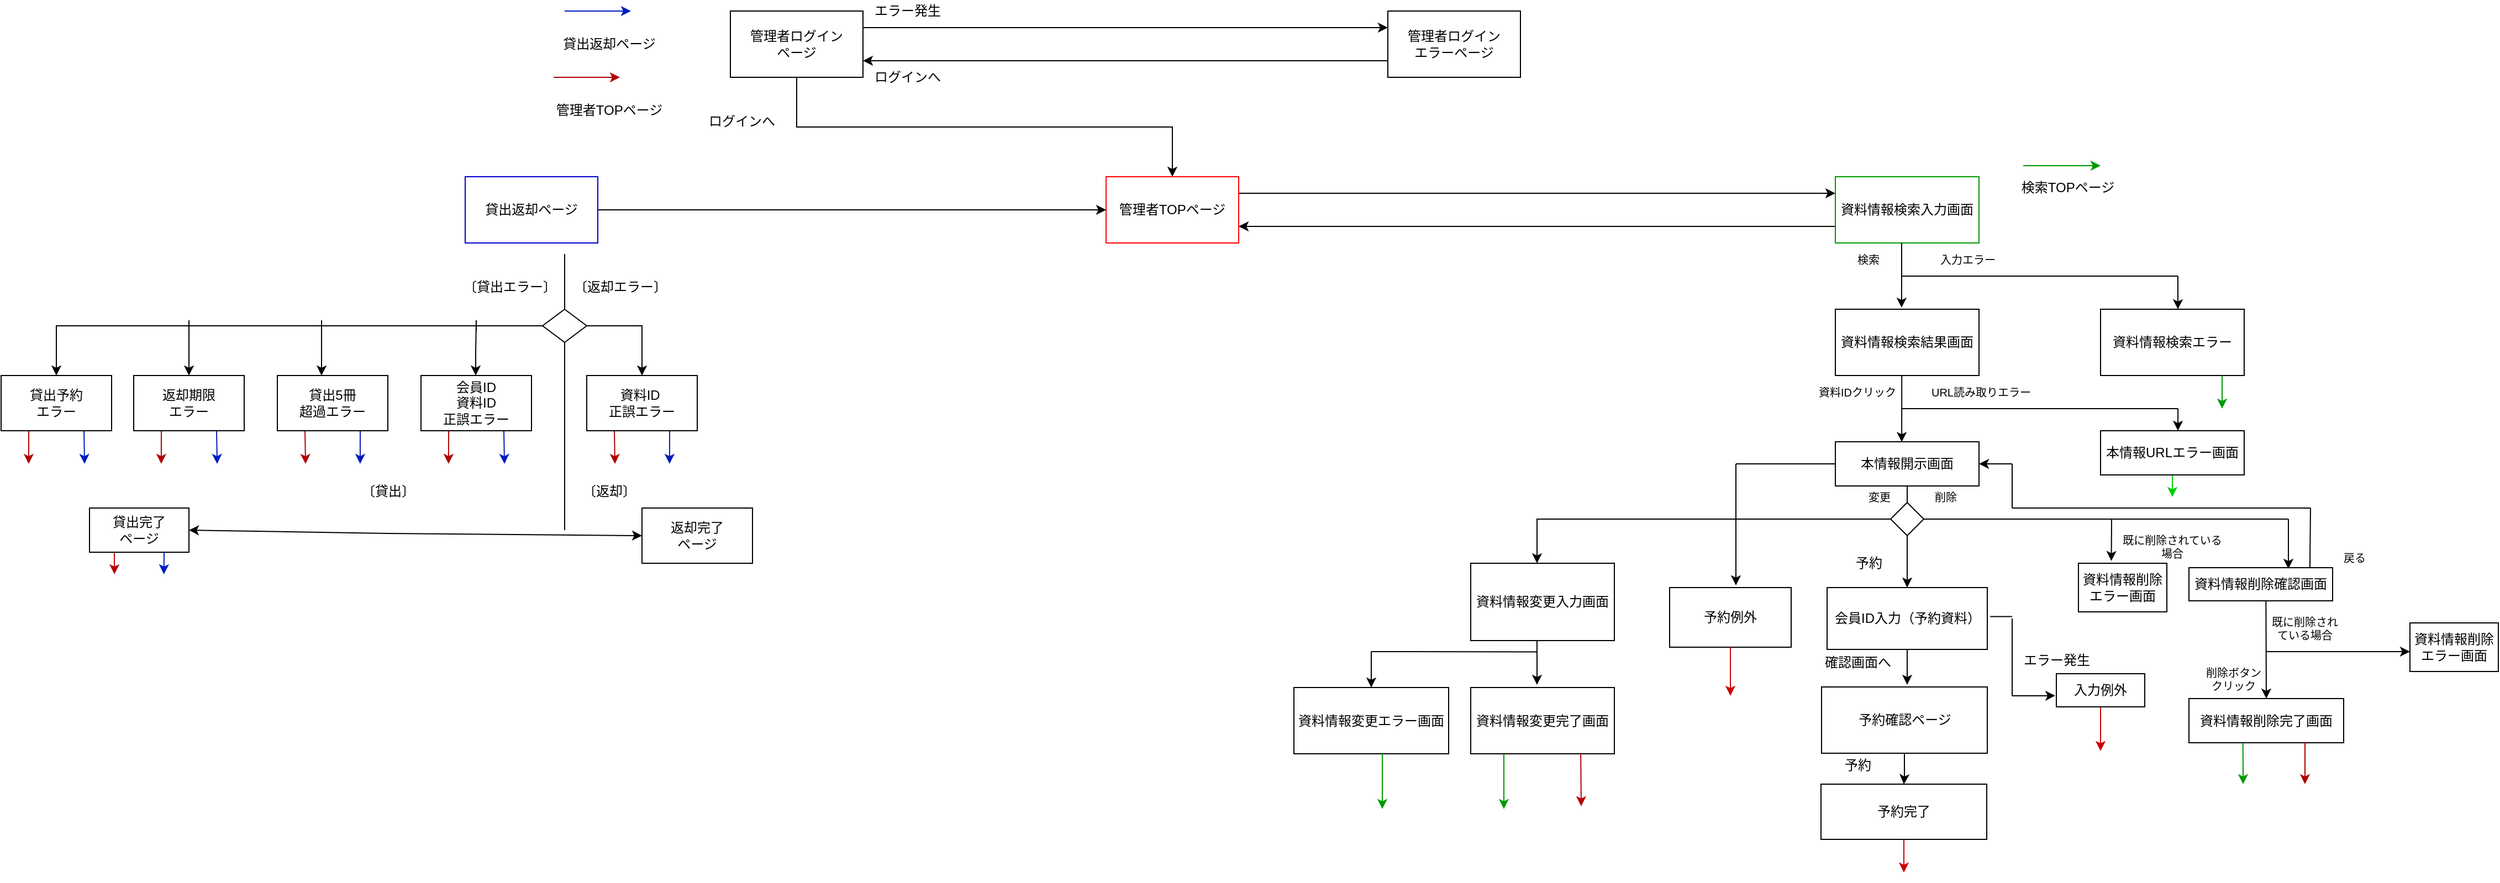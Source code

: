 <mxfile version="18.0.6" type="device"><diagram id="6FcVo-TM-QC0AuzcIWHM" name="ページ1"><mxGraphModel dx="1124" dy="316" grid="1" gridSize="10" guides="1" tooltips="1" connect="1" arrows="1" fold="1" page="1" pageScale="1" pageWidth="827" pageHeight="1169" math="0" shadow="0"><root><mxCell id="0"/><mxCell id="1" parent="0"/><mxCell id="ctRbe4L6kzhdpwR4-gwk-4" value="" style="edgeStyle=orthogonalEdgeStyle;rounded=0;orthogonalLoop=1;jettySize=auto;html=1;exitX=0.5;exitY=1;exitDx=0;exitDy=0;entryX=0.5;entryY=0;entryDx=0;entryDy=0;" parent="1" source="ctRbe4L6kzhdpwR4-gwk-2" edge="1" target="ly0_Ww-2mhY9J66CGnox-67"><mxGeometry relative="1" as="geometry"><mxPoint x="-100" y="80" as="sourcePoint"/><mxPoint x="-20" y="170" as="targetPoint"/></mxGeometry></mxCell><mxCell id="ctRbe4L6kzhdpwR4-gwk-10" style="edgeStyle=orthogonalEdgeStyle;rounded=0;orthogonalLoop=1;jettySize=auto;html=1;exitX=1;exitY=0.25;exitDx=0;exitDy=0;entryX=0;entryY=0.25;entryDx=0;entryDy=0;" parent="1" source="ctRbe4L6kzhdpwR4-gwk-2" target="ctRbe4L6kzhdpwR4-gwk-7" edge="1"><mxGeometry relative="1" as="geometry"/></mxCell><mxCell id="ctRbe4L6kzhdpwR4-gwk-2" value="管理者ログイン&lt;br&gt;ページ" style="rounded=0;whiteSpace=wrap;html=1;" parent="1" vertex="1"><mxGeometry x="-160" y="20" width="120" height="60" as="geometry"/></mxCell><mxCell id="ctRbe4L6kzhdpwR4-gwk-12" style="edgeStyle=orthogonalEdgeStyle;rounded=0;orthogonalLoop=1;jettySize=auto;html=1;exitX=0;exitY=0.75;exitDx=0;exitDy=0;entryX=1;entryY=0.75;entryDx=0;entryDy=0;" parent="1" source="ctRbe4L6kzhdpwR4-gwk-7" target="ctRbe4L6kzhdpwR4-gwk-2" edge="1"><mxGeometry relative="1" as="geometry"/></mxCell><mxCell id="ctRbe4L6kzhdpwR4-gwk-7" value="管理者ログイン&lt;br&gt;エラーページ" style="rounded=0;whiteSpace=wrap;html=1;" parent="1" vertex="1"><mxGeometry x="435" y="20" width="120" height="60" as="geometry"/></mxCell><mxCell id="ctRbe4L6kzhdpwR4-gwk-13" value="ログインへ" style="text;html=1;align=center;verticalAlign=middle;resizable=0;points=[];autosize=1;strokeColor=none;fillColor=none;" parent="1" vertex="1"><mxGeometry x="-40" y="70" width="80" height="20" as="geometry"/></mxCell><mxCell id="ctRbe4L6kzhdpwR4-gwk-14" value="エラー発生" style="text;html=1;align=center;verticalAlign=middle;resizable=0;points=[];autosize=1;strokeColor=none;fillColor=none;" parent="1" vertex="1"><mxGeometry x="-40" y="10" width="80" height="20" as="geometry"/></mxCell><mxCell id="ctRbe4L6kzhdpwR4-gwk-15" value="ログインへ" style="text;html=1;align=center;verticalAlign=middle;resizable=0;points=[];autosize=1;strokeColor=none;fillColor=none;" parent="1" vertex="1"><mxGeometry x="-190" y="110" width="80" height="20" as="geometry"/></mxCell><mxCell id="ctRbe4L6kzhdpwR4-gwk-330" style="edgeStyle=orthogonalEdgeStyle;rounded=0;orthogonalLoop=1;jettySize=auto;html=1;exitX=0;exitY=0.5;exitDx=0;exitDy=0;entryX=0.5;entryY=0;entryDx=0;entryDy=0;" parent="1" source="ctRbe4L6kzhdpwR4-gwk-340" target="ctRbe4L6kzhdpwR4-gwk-338" edge="1"><mxGeometry relative="1" as="geometry"/></mxCell><mxCell id="ctRbe4L6kzhdpwR4-gwk-388" style="edgeStyle=orthogonalEdgeStyle;rounded=0;orthogonalLoop=1;jettySize=auto;html=1;exitX=0.25;exitY=1;exitDx=0;exitDy=0;startArrow=none;startFill=0;fillColor=#e51400;strokeColor=#B20000;" parent="1" source="ctRbe4L6kzhdpwR4-gwk-332" edge="1"><mxGeometry relative="1" as="geometry"><mxPoint x="-415.059" y="430" as="targetPoint"/></mxGeometry></mxCell><mxCell id="ctRbe4L6kzhdpwR4-gwk-389" style="edgeStyle=orthogonalEdgeStyle;rounded=0;orthogonalLoop=1;jettySize=auto;html=1;exitX=0.75;exitY=1;exitDx=0;exitDy=0;startArrow=none;startFill=0;fillColor=#0050ef;strokeColor=#001DBC;" parent="1" source="ctRbe4L6kzhdpwR4-gwk-332" edge="1"><mxGeometry relative="1" as="geometry"><mxPoint x="-364.471" y="430" as="targetPoint"/></mxGeometry></mxCell><mxCell id="ctRbe4L6kzhdpwR4-gwk-332" value="会員ID&lt;br&gt;資料ID&lt;br&gt;正誤エラー" style="rounded=0;whiteSpace=wrap;html=1;" parent="1" vertex="1"><mxGeometry x="-440" y="350" width="100" height="50" as="geometry"/></mxCell><mxCell id="ctRbe4L6kzhdpwR4-gwk-386" style="edgeStyle=orthogonalEdgeStyle;rounded=0;orthogonalLoop=1;jettySize=auto;html=1;exitX=0.25;exitY=1;exitDx=0;exitDy=0;startArrow=none;startFill=0;fillColor=#e51400;strokeColor=#B20000;" parent="1" source="ctRbe4L6kzhdpwR4-gwk-334" edge="1"><mxGeometry relative="1" as="geometry"><mxPoint x="-544.471" y="430" as="targetPoint"/></mxGeometry></mxCell><mxCell id="ctRbe4L6kzhdpwR4-gwk-387" style="edgeStyle=orthogonalEdgeStyle;rounded=0;orthogonalLoop=1;jettySize=auto;html=1;exitX=0.75;exitY=1;exitDx=0;exitDy=0;startArrow=none;startFill=0;fillColor=#0050ef;strokeColor=#001DBC;" parent="1" source="ctRbe4L6kzhdpwR4-gwk-334" edge="1"><mxGeometry relative="1" as="geometry"><mxPoint x="-495.059" y="430" as="targetPoint"/></mxGeometry></mxCell><mxCell id="ctRbe4L6kzhdpwR4-gwk-334" value="貸出5冊&lt;br&gt;超過エラー" style="rounded=0;whiteSpace=wrap;html=1;" parent="1" vertex="1"><mxGeometry x="-570" y="350" width="100" height="50" as="geometry"/></mxCell><mxCell id="ctRbe4L6kzhdpwR4-gwk-384" style="edgeStyle=orthogonalEdgeStyle;rounded=0;orthogonalLoop=1;jettySize=auto;html=1;exitX=0.25;exitY=1;exitDx=0;exitDy=0;startArrow=none;startFill=0;fillColor=#e51400;strokeColor=#B20000;" parent="1" source="ctRbe4L6kzhdpwR4-gwk-336" edge="1"><mxGeometry relative="1" as="geometry"><mxPoint x="-675.059" y="430" as="targetPoint"/></mxGeometry></mxCell><mxCell id="ctRbe4L6kzhdpwR4-gwk-385" style="edgeStyle=orthogonalEdgeStyle;rounded=0;orthogonalLoop=1;jettySize=auto;html=1;exitX=0.75;exitY=1;exitDx=0;exitDy=0;startArrow=none;startFill=0;fillColor=#0050ef;strokeColor=#001DBC;" parent="1" source="ctRbe4L6kzhdpwR4-gwk-336" edge="1"><mxGeometry relative="1" as="geometry"><mxPoint x="-624.471" y="430" as="targetPoint"/></mxGeometry></mxCell><mxCell id="ctRbe4L6kzhdpwR4-gwk-336" value="返却期限&lt;br&gt;エラー" style="rounded=0;whiteSpace=wrap;html=1;" parent="1" vertex="1"><mxGeometry x="-700" y="350" width="100" height="50" as="geometry"/></mxCell><mxCell id="ctRbe4L6kzhdpwR4-gwk-381" style="edgeStyle=orthogonalEdgeStyle;rounded=0;orthogonalLoop=1;jettySize=auto;html=1;exitX=0.25;exitY=1;exitDx=0;exitDy=0;startArrow=none;startFill=0;fillColor=#e51400;strokeColor=#B20000;" parent="1" source="ctRbe4L6kzhdpwR4-gwk-338" edge="1"><mxGeometry relative="1" as="geometry"><mxPoint x="-795.059" y="430" as="targetPoint"/></mxGeometry></mxCell><mxCell id="ctRbe4L6kzhdpwR4-gwk-382" style="edgeStyle=orthogonalEdgeStyle;rounded=0;orthogonalLoop=1;jettySize=auto;html=1;exitX=0.75;exitY=1;exitDx=0;exitDy=0;startArrow=none;startFill=0;fillColor=#0050ef;strokeColor=#001DBC;" parent="1" source="ctRbe4L6kzhdpwR4-gwk-338" edge="1"><mxGeometry relative="1" as="geometry"><mxPoint x="-744.471" y="430" as="targetPoint"/></mxGeometry></mxCell><mxCell id="ctRbe4L6kzhdpwR4-gwk-338" value="貸出予約&lt;br&gt;エラー" style="rounded=0;whiteSpace=wrap;html=1;" parent="1" vertex="1"><mxGeometry x="-820" y="350" width="100" height="50" as="geometry"/></mxCell><mxCell id="ctRbe4L6kzhdpwR4-gwk-339" style="edgeStyle=orthogonalEdgeStyle;rounded=0;orthogonalLoop=1;jettySize=auto;html=1;exitX=1;exitY=0.5;exitDx=0;exitDy=0;entryX=0.5;entryY=0;entryDx=0;entryDy=0;" parent="1" source="ctRbe4L6kzhdpwR4-gwk-340" target="ctRbe4L6kzhdpwR4-gwk-346" edge="1"><mxGeometry relative="1" as="geometry"/></mxCell><mxCell id="ctRbe4L6kzhdpwR4-gwk-340" value="" style="rhombus;whiteSpace=wrap;html=1;" parent="1" vertex="1"><mxGeometry x="-330" y="290" width="40" height="30" as="geometry"/></mxCell><mxCell id="ctRbe4L6kzhdpwR4-gwk-379" style="edgeStyle=orthogonalEdgeStyle;rounded=0;orthogonalLoop=1;jettySize=auto;html=1;exitX=0.25;exitY=1;exitDx=0;exitDy=0;startArrow=none;startFill=0;fillColor=#e51400;strokeColor=#B20000;" parent="1" source="ctRbe4L6kzhdpwR4-gwk-343" edge="1"><mxGeometry relative="1" as="geometry"><mxPoint x="-717.412" y="530" as="targetPoint"/></mxGeometry></mxCell><mxCell id="ctRbe4L6kzhdpwR4-gwk-380" style="edgeStyle=orthogonalEdgeStyle;rounded=0;orthogonalLoop=1;jettySize=auto;html=1;exitX=0.75;exitY=1;exitDx=0;exitDy=0;startArrow=none;startFill=0;fillColor=#0050ef;strokeColor=#001DBC;" parent="1" source="ctRbe4L6kzhdpwR4-gwk-343" edge="1"><mxGeometry relative="1" as="geometry"><mxPoint x="-672.706" y="530" as="targetPoint"/></mxGeometry></mxCell><mxCell id="ctRbe4L6kzhdpwR4-gwk-343" value="貸出完了&lt;br&gt;ページ" style="rounded=0;whiteSpace=wrap;html=1;" parent="1" vertex="1"><mxGeometry x="-740" y="470" width="90" height="40" as="geometry"/></mxCell><mxCell id="ctRbe4L6kzhdpwR4-gwk-371" style="edgeStyle=orthogonalEdgeStyle;rounded=0;orthogonalLoop=1;jettySize=auto;html=1;exitX=0.25;exitY=1;exitDx=0;exitDy=0;startArrow=none;startFill=0;fillColor=#e51400;strokeColor=#B20000;" parent="1" source="ctRbe4L6kzhdpwR4-gwk-346" edge="1"><mxGeometry relative="1" as="geometry"><mxPoint x="-264.471" y="430" as="targetPoint"/></mxGeometry></mxCell><mxCell id="ctRbe4L6kzhdpwR4-gwk-372" style="edgeStyle=orthogonalEdgeStyle;rounded=0;orthogonalLoop=1;jettySize=auto;html=1;exitX=0.75;exitY=1;exitDx=0;exitDy=0;startArrow=none;startFill=0;fillColor=#0050ef;strokeColor=#001DBC;" parent="1" source="ctRbe4L6kzhdpwR4-gwk-346" edge="1"><mxGeometry relative="1" as="geometry"><mxPoint x="-215.059" y="430" as="targetPoint"/></mxGeometry></mxCell><mxCell id="ctRbe4L6kzhdpwR4-gwk-346" value="資料ID&amp;nbsp;&lt;br&gt;正誤エラー" style="rounded=0;whiteSpace=wrap;html=1;" parent="1" vertex="1"><mxGeometry x="-290" y="350" width="100" height="50" as="geometry"/></mxCell><mxCell id="ctRbe4L6kzhdpwR4-gwk-348" value="返却完了&lt;br&gt;ページ" style="rounded=0;whiteSpace=wrap;html=1;rotation=0;" parent="1" vertex="1"><mxGeometry x="-240" y="470" width="100" height="50" as="geometry"/></mxCell><mxCell id="ctRbe4L6kzhdpwR4-gwk-349" value="" style="endArrow=classic;startArrow=classic;html=1;rounded=0;entryX=0;entryY=0.5;entryDx=0;entryDy=0;exitX=1;exitY=0.5;exitDx=0;exitDy=0;" parent="1" source="ctRbe4L6kzhdpwR4-gwk-343" target="ctRbe4L6kzhdpwR4-gwk-348" edge="1"><mxGeometry width="50" height="50" relative="1" as="geometry"><mxPoint x="-420" y="500" as="sourcePoint"/><mxPoint x="-370" y="450" as="targetPoint"/><Array as="points"><mxPoint x="-470" y="493"/></Array></mxGeometry></mxCell><mxCell id="ctRbe4L6kzhdpwR4-gwk-350" value="" style="endArrow=none;html=1;rounded=0;" parent="1" edge="1"><mxGeometry width="50" height="50" relative="1" as="geometry"><mxPoint x="-310" y="490" as="sourcePoint"/><mxPoint x="-310" y="320" as="targetPoint"/></mxGeometry></mxCell><mxCell id="ctRbe4L6kzhdpwR4-gwk-351" value="" style="endArrow=none;html=1;rounded=0;exitX=0.5;exitY=0;exitDx=0;exitDy=0;entryX=0.75;entryY=1;entryDx=0;entryDy=0;" parent="1" source="ctRbe4L6kzhdpwR4-gwk-340" edge="1"><mxGeometry width="50" height="50" relative="1" as="geometry"><mxPoint x="-350" y="290" as="sourcePoint"/><mxPoint x="-310" y="240" as="targetPoint"/></mxGeometry></mxCell><mxCell id="ctRbe4L6kzhdpwR4-gwk-352" value="" style="endArrow=classic;html=1;rounded=0;" parent="1" edge="1"><mxGeometry width="50" height="50" relative="1" as="geometry"><mxPoint x="-390" y="310" as="sourcePoint"/><mxPoint x="-390.5" y="350" as="targetPoint"/><Array as="points"><mxPoint x="-390" y="300"/><mxPoint x="-390.5" y="330"/></Array></mxGeometry></mxCell><mxCell id="ctRbe4L6kzhdpwR4-gwk-353" value="" style="endArrow=classic;html=1;rounded=0;" parent="1" edge="1"><mxGeometry width="50" height="50" relative="1" as="geometry"><mxPoint x="-530" y="300" as="sourcePoint"/><mxPoint x="-530" y="350" as="targetPoint"/></mxGeometry></mxCell><mxCell id="ctRbe4L6kzhdpwR4-gwk-354" value="" style="endArrow=classic;html=1;rounded=0;entryX=0.5;entryY=0;entryDx=0;entryDy=0;" parent="1" target="ctRbe4L6kzhdpwR4-gwk-336" edge="1"><mxGeometry width="50" height="50" relative="1" as="geometry"><mxPoint x="-650" y="300" as="sourcePoint"/><mxPoint x="-600" y="260" as="targetPoint"/></mxGeometry></mxCell><mxCell id="ctRbe4L6kzhdpwR4-gwk-355" value="〔貸出エラー〕" style="text;html=1;align=center;verticalAlign=middle;resizable=0;points=[];autosize=1;strokeColor=none;fillColor=none;" parent="1" vertex="1"><mxGeometry x="-410" y="260" width="100" height="20" as="geometry"/></mxCell><mxCell id="ctRbe4L6kzhdpwR4-gwk-356" value="〔返却エラー〕" style="text;html=1;align=center;verticalAlign=middle;resizable=0;points=[];autosize=1;strokeColor=none;fillColor=none;" parent="1" vertex="1"><mxGeometry x="-310" y="260" width="100" height="20" as="geometry"/></mxCell><mxCell id="ctRbe4L6kzhdpwR4-gwk-357" value="〔貸出〕" style="text;html=1;align=center;verticalAlign=middle;resizable=0;points=[];autosize=1;strokeColor=none;fillColor=none;" parent="1" vertex="1"><mxGeometry x="-500" y="445" width="60" height="20" as="geometry"/></mxCell><mxCell id="ctRbe4L6kzhdpwR4-gwk-358" value="〔返却〕" style="text;html=1;align=center;verticalAlign=middle;resizable=0;points=[];autosize=1;strokeColor=none;fillColor=none;" parent="1" vertex="1"><mxGeometry x="-300" y="445" width="60" height="20" as="geometry"/></mxCell><mxCell id="ctRbe4L6kzhdpwR4-gwk-373" value="貸出返却ページ" style="rounded=0;whiteSpace=wrap;html=1;strokeColor=#0000CC;" parent="1" vertex="1"><mxGeometry x="-400" y="170" width="120" height="60" as="geometry"/></mxCell><mxCell id="ctRbe4L6kzhdpwR4-gwk-375" value="" style="endArrow=classic;html=1;rounded=0;fillColor=#0050ef;strokeColor=#001DBC;" parent="1" edge="1"><mxGeometry width="50" height="50" relative="1" as="geometry"><mxPoint x="-310" y="20" as="sourcePoint"/><mxPoint x="-250" y="20" as="targetPoint"/></mxGeometry></mxCell><mxCell id="ctRbe4L6kzhdpwR4-gwk-376" value="貸出返却ページ" style="text;html=1;align=center;verticalAlign=middle;resizable=0;points=[];autosize=1;strokeColor=none;fillColor=none;" parent="1" vertex="1"><mxGeometry x="-320" y="40" width="100" height="20" as="geometry"/></mxCell><mxCell id="ctRbe4L6kzhdpwR4-gwk-377" value="" style="endArrow=classic;html=1;rounded=0;fillColor=#e51400;strokeColor=#B20000;" parent="1" edge="1"><mxGeometry width="50" height="50" relative="1" as="geometry"><mxPoint x="-320" y="80" as="sourcePoint"/><mxPoint x="-260" y="80" as="targetPoint"/></mxGeometry></mxCell><mxCell id="ctRbe4L6kzhdpwR4-gwk-378" value="管理者TOPページ" style="text;html=1;align=center;verticalAlign=middle;resizable=0;points=[];autosize=1;strokeColor=none;fillColor=none;" parent="1" vertex="1"><mxGeometry x="-325" y="100" width="110" height="20" as="geometry"/></mxCell><mxCell id="ly0_Ww-2mhY9J66CGnox-66" style="edgeStyle=orthogonalEdgeStyle;rounded=0;orthogonalLoop=1;jettySize=auto;html=1;exitX=1;exitY=0.25;exitDx=0;exitDy=0;entryX=0;entryY=0.25;entryDx=0;entryDy=0;" edge="1" parent="1" source="ly0_Ww-2mhY9J66CGnox-67" target="ly0_Ww-2mhY9J66CGnox-70"><mxGeometry relative="1" as="geometry"/></mxCell><mxCell id="ly0_Ww-2mhY9J66CGnox-67" value="管理者TOPページ" style="rounded=0;whiteSpace=wrap;html=1;strokeColor=#FF0000;fillColor=default;" vertex="1" parent="1"><mxGeometry x="180" y="170" width="120" height="60" as="geometry"/></mxCell><mxCell id="ly0_Ww-2mhY9J66CGnox-68" style="edgeStyle=orthogonalEdgeStyle;rounded=0;orthogonalLoop=1;jettySize=auto;html=1;exitX=0;exitY=0.75;exitDx=0;exitDy=0;entryX=1;entryY=0.75;entryDx=0;entryDy=0;" edge="1" parent="1" source="ly0_Ww-2mhY9J66CGnox-70" target="ly0_Ww-2mhY9J66CGnox-67"><mxGeometry relative="1" as="geometry"/></mxCell><mxCell id="ly0_Ww-2mhY9J66CGnox-69" style="edgeStyle=orthogonalEdgeStyle;rounded=0;orthogonalLoop=1;jettySize=auto;html=1;startArrow=none;entryX=0.461;entryY=-0.024;entryDx=0;entryDy=0;entryPerimeter=0;" edge="1" parent="1" target="ly0_Ww-2mhY9J66CGnox-72"><mxGeometry relative="1" as="geometry"><mxPoint x="905.273" y="279.99" as="targetPoint"/><Array as="points"><mxPoint x="900" y="250"/></Array><mxPoint x="900" y="249.99" as="sourcePoint"/></mxGeometry></mxCell><mxCell id="ly0_Ww-2mhY9J66CGnox-70" value="資料情報検索入力画面" style="rounded=0;whiteSpace=wrap;html=1;strokeColor=#009900;" vertex="1" parent="1"><mxGeometry x="840" y="170" width="130" height="60" as="geometry"/></mxCell><mxCell id="ly0_Ww-2mhY9J66CGnox-71" style="edgeStyle=orthogonalEdgeStyle;rounded=0;orthogonalLoop=1;jettySize=auto;html=1;exitX=0.5;exitY=1;exitDx=0;exitDy=0;entryX=0.462;entryY=0.005;entryDx=0;entryDy=0;entryPerimeter=0;" edge="1" parent="1" source="ly0_Ww-2mhY9J66CGnox-72" target="ly0_Ww-2mhY9J66CGnox-73"><mxGeometry relative="1" as="geometry"><Array as="points"><mxPoint x="900" y="350"/></Array></mxGeometry></mxCell><mxCell id="ly0_Ww-2mhY9J66CGnox-72" value="資料情報検索結果画面" style="rounded=0;whiteSpace=wrap;html=1;" vertex="1" parent="1"><mxGeometry x="840" y="290" width="130" height="60" as="geometry"/></mxCell><mxCell id="ly0_Ww-2mhY9J66CGnox-73" value="本情報開示画面" style="rounded=0;whiteSpace=wrap;html=1;" vertex="1" parent="1"><mxGeometry x="840" y="410" width="130" height="40" as="geometry"/></mxCell><mxCell id="ly0_Ww-2mhY9J66CGnox-74" value="資料情報検索エラー" style="rounded=0;whiteSpace=wrap;html=1;" vertex="1" parent="1"><mxGeometry x="1080" y="290" width="130" height="60" as="geometry"/></mxCell><mxCell id="ly0_Ww-2mhY9J66CGnox-172" style="edgeStyle=orthogonalEdgeStyle;rounded=0;orthogonalLoop=1;jettySize=auto;html=1;exitX=0.5;exitY=1;exitDx=0;exitDy=0;fontSize=12;strokeColor=#00CC00;" edge="1" parent="1" source="ly0_Ww-2mhY9J66CGnox-75"><mxGeometry relative="1" as="geometry"><mxPoint x="1145" y="460" as="targetPoint"/></mxGeometry></mxCell><mxCell id="ly0_Ww-2mhY9J66CGnox-75" value="本情報URLエラー画面" style="rounded=0;whiteSpace=wrap;html=1;" vertex="1" parent="1"><mxGeometry x="1080" y="400" width="130" height="40" as="geometry"/></mxCell><mxCell id="ly0_Ww-2mhY9J66CGnox-76" value="資料情報削除確認画面" style="rounded=0;whiteSpace=wrap;html=1;" vertex="1" parent="1"><mxGeometry x="1160" y="524" width="130" height="30" as="geometry"/></mxCell><mxCell id="ly0_Ww-2mhY9J66CGnox-85" value="資料情報削除完了画面" style="rounded=0;whiteSpace=wrap;html=1;" vertex="1" parent="1"><mxGeometry x="1160" y="642.5" width="140" height="40" as="geometry"/></mxCell><mxCell id="ly0_Ww-2mhY9J66CGnox-87" style="edgeStyle=orthogonalEdgeStyle;rounded=0;orthogonalLoop=1;jettySize=auto;html=1;exitX=0.5;exitY=1;exitDx=0;exitDy=0;" edge="1" parent="1" source="ly0_Ww-2mhY9J66CGnox-85" target="ly0_Ww-2mhY9J66CGnox-85"><mxGeometry relative="1" as="geometry"/></mxCell><mxCell id="ly0_Ww-2mhY9J66CGnox-88" value="" style="endArrow=none;html=1;rounded=0;" edge="1" parent="1"><mxGeometry width="50" height="50" relative="1" as="geometry"><mxPoint x="900" y="260" as="sourcePoint"/><mxPoint x="1150" y="260.0" as="targetPoint"/></mxGeometry></mxCell><mxCell id="ly0_Ww-2mhY9J66CGnox-89" value="" style="endArrow=classic;html=1;rounded=0;" edge="1" parent="1"><mxGeometry width="50" height="50" relative="1" as="geometry"><mxPoint x="1150" y="260" as="sourcePoint"/><mxPoint x="1150" y="290" as="targetPoint"/><Array as="points"><mxPoint x="1150" y="290"/></Array></mxGeometry></mxCell><mxCell id="ly0_Ww-2mhY9J66CGnox-90" value="" style="endArrow=none;html=1;rounded=0;" edge="1" parent="1"><mxGeometry width="50" height="50" relative="1" as="geometry"><mxPoint x="900" y="380" as="sourcePoint"/><mxPoint x="1150" y="380" as="targetPoint"/></mxGeometry></mxCell><mxCell id="ly0_Ww-2mhY9J66CGnox-91" value="" style="endArrow=classic;html=1;rounded=0;" edge="1" parent="1"><mxGeometry width="50" height="50" relative="1" as="geometry"><mxPoint x="1150.09" y="380" as="sourcePoint"/><mxPoint x="1150" y="400" as="targetPoint"/></mxGeometry></mxCell><mxCell id="ly0_Ww-2mhY9J66CGnox-92" value="" style="endArrow=none;html=1;rounded=0;startArrow=none;" edge="1" parent="1" source="ly0_Ww-2mhY9J66CGnox-262"><mxGeometry width="50" height="50" relative="1" as="geometry"><mxPoint x="904.47" y="480" as="sourcePoint"/><mxPoint x="905" y="450" as="targetPoint"/></mxGeometry></mxCell><mxCell id="ly0_Ww-2mhY9J66CGnox-93" value="" style="endArrow=none;html=1;rounded=0;" edge="1" parent="1"><mxGeometry width="50" height="50" relative="1" as="geometry"><mxPoint x="780" y="480" as="sourcePoint"/><mxPoint x="1250" y="480" as="targetPoint"/></mxGeometry></mxCell><mxCell id="ly0_Ww-2mhY9J66CGnox-94" value="" style="endArrow=classic;html=1;rounded=0;" edge="1" parent="1"><mxGeometry width="50" height="50" relative="1" as="geometry"><mxPoint x="1250" y="480" as="sourcePoint"/><mxPoint x="1250" y="525" as="targetPoint"/></mxGeometry></mxCell><mxCell id="ly0_Ww-2mhY9J66CGnox-99" value="" style="endArrow=classic;html=1;rounded=0;exitX=0.536;exitY=0.986;exitDx=0;exitDy=0;exitPerimeter=0;entryX=0.5;entryY=0;entryDx=0;entryDy=0;" edge="1" parent="1" source="ly0_Ww-2mhY9J66CGnox-76" target="ly0_Ww-2mhY9J66CGnox-85"><mxGeometry width="50" height="50" relative="1" as="geometry"><mxPoint x="1040" y="640" as="sourcePoint"/><mxPoint x="1050" y="630" as="targetPoint"/></mxGeometry></mxCell><mxCell id="ly0_Ww-2mhY9J66CGnox-106" value="&lt;font style=&quot;font-size: 12px;&quot;&gt;資料情報削除&lt;br&gt;エラー画面&lt;/font&gt;" style="rounded=0;whiteSpace=wrap;html=1;fontSize=6;" vertex="1" parent="1"><mxGeometry x="1060" y="520" width="80" height="44" as="geometry"/></mxCell><mxCell id="ly0_Ww-2mhY9J66CGnox-111" value="&lt;font style=&quot;font-size: 10px;&quot;&gt;入力エラー&lt;/font&gt;" style="text;html=1;strokeColor=none;fillColor=none;align=center;verticalAlign=middle;whiteSpace=wrap;rounded=0;fontSize=6;" vertex="1" parent="1"><mxGeometry x="930" y="230" width="60" height="30" as="geometry"/></mxCell><mxCell id="ly0_Ww-2mhY9J66CGnox-112" value="&lt;font style=&quot;font-size: 10px;&quot;&gt;資料IDクリック&lt;/font&gt;" style="text;html=1;strokeColor=none;fillColor=none;align=center;verticalAlign=middle;whiteSpace=wrap;rounded=0;fontSize=6;" vertex="1" parent="1"><mxGeometry x="820" y="350" width="80" height="30" as="geometry"/></mxCell><mxCell id="ly0_Ww-2mhY9J66CGnox-113" value="&lt;font style=&quot;font-size: 10px;&quot;&gt;URL読み取りエラー&lt;/font&gt;" style="text;html=1;strokeColor=none;fillColor=none;align=center;verticalAlign=middle;whiteSpace=wrap;rounded=0;fontSize=6;" vertex="1" parent="1"><mxGeometry x="922.5" y="350" width="97.5" height="30" as="geometry"/></mxCell><mxCell id="ly0_Ww-2mhY9J66CGnox-116" value="&lt;font style=&quot;font-size: 10px;&quot;&gt;変更&lt;/font&gt;" style="text;html=1;strokeColor=none;fillColor=none;align=center;verticalAlign=middle;whiteSpace=wrap;rounded=0;fontSize=6;" vertex="1" parent="1"><mxGeometry x="860" y="455" width="40" height="10" as="geometry"/></mxCell><mxCell id="ly0_Ww-2mhY9J66CGnox-117" value="&lt;span style=&quot;font-size: 10px;&quot;&gt;削除&lt;/span&gt;" style="text;html=1;strokeColor=none;fillColor=none;align=center;verticalAlign=middle;whiteSpace=wrap;rounded=0;fontSize=6;" vertex="1" parent="1"><mxGeometry x="920" y="455" width="40" height="10" as="geometry"/></mxCell><mxCell id="ly0_Ww-2mhY9J66CGnox-118" value="&lt;span style=&quot;font-size: 10px;&quot;&gt;既に削除されている場合&lt;/span&gt;" style="text;html=1;strokeColor=none;fillColor=none;align=center;verticalAlign=middle;whiteSpace=wrap;rounded=0;fontSize=6;" vertex="1" parent="1"><mxGeometry x="1095" y="500" width="100" height="10" as="geometry"/></mxCell><mxCell id="ly0_Ww-2mhY9J66CGnox-119" value="&lt;span style=&quot;font-size: 10px;&quot;&gt;戻る&lt;/span&gt;" style="text;html=1;strokeColor=none;fillColor=none;align=center;verticalAlign=middle;whiteSpace=wrap;rounded=0;fontSize=6;" vertex="1" parent="1"><mxGeometry x="1290" y="510" width="40" height="10" as="geometry"/></mxCell><mxCell id="ly0_Ww-2mhY9J66CGnox-122" value="&lt;span style=&quot;font-size: 10px;&quot;&gt;削除ボタンクリック&lt;/span&gt;" style="text;html=1;strokeColor=none;fillColor=none;align=center;verticalAlign=middle;whiteSpace=wrap;rounded=0;fontSize=6;" vertex="1" parent="1"><mxGeometry x="1171" y="618" width="59" height="14" as="geometry"/></mxCell><mxCell id="ly0_Ww-2mhY9J66CGnox-123" value="&lt;span style=&quot;font-size: 10px;&quot;&gt;既に削除されている場合&lt;/span&gt;" style="text;html=1;strokeColor=none;fillColor=none;align=center;verticalAlign=middle;whiteSpace=wrap;rounded=0;fontSize=6;" vertex="1" parent="1"><mxGeometry x="1230" y="574" width="70" height="10" as="geometry"/></mxCell><mxCell id="ly0_Ww-2mhY9J66CGnox-130" value="" style="endArrow=classic;html=1;rounded=0;exitX=1;exitY=0.5;exitDx=0;exitDy=0;entryX=0;entryY=0.5;entryDx=0;entryDy=0;" edge="1" parent="1" source="ctRbe4L6kzhdpwR4-gwk-373" target="ly0_Ww-2mhY9J66CGnox-67"><mxGeometry width="50" height="50" relative="1" as="geometry"><mxPoint x="150" y="540" as="sourcePoint"/><mxPoint x="200" y="490" as="targetPoint"/></mxGeometry></mxCell><mxCell id="ly0_Ww-2mhY9J66CGnox-133" value="" style="endArrow=classic;html=1;rounded=0;strokeColor=#009900;" edge="1" parent="1"><mxGeometry width="50" height="50" relative="1" as="geometry"><mxPoint x="1010" y="160" as="sourcePoint"/><mxPoint x="1080" y="160" as="targetPoint"/></mxGeometry></mxCell><mxCell id="ly0_Ww-2mhY9J66CGnox-139" value="検索TOPページ" style="text;html=1;align=center;verticalAlign=middle;resizable=0;points=[];autosize=1;strokeColor=none;fillColor=none;" vertex="1" parent="1"><mxGeometry x="1000" y="170" width="100" height="20" as="geometry"/></mxCell><mxCell id="ly0_Ww-2mhY9J66CGnox-151" value="" style="endArrow=classic;html=1;rounded=0;fillColor=#e51400;strokeColor=#B20000;exitX=0.75;exitY=1;exitDx=0;exitDy=0;" edge="1" parent="1" source="ly0_Ww-2mhY9J66CGnox-85"><mxGeometry width="50" height="50" relative="1" as="geometry"><mxPoint x="970" y="780" as="sourcePoint"/><mxPoint x="1265" y="720" as="targetPoint"/></mxGeometry></mxCell><mxCell id="ly0_Ww-2mhY9J66CGnox-156" value="" style="endArrow=classic;html=1;rounded=0;strokeColor=#009900;" edge="1" parent="1"><mxGeometry width="50" height="50" relative="1" as="geometry"><mxPoint x="1208.89" y="682.5" as="sourcePoint"/><mxPoint x="1209" y="720" as="targetPoint"/></mxGeometry></mxCell><mxCell id="ly0_Ww-2mhY9J66CGnox-159" value="" style="endArrow=classic;html=1;rounded=0;strokeColor=#009900;" edge="1" parent="1"><mxGeometry width="50" height="50" relative="1" as="geometry"><mxPoint x="1190" y="350" as="sourcePoint"/><mxPoint x="1190.0" y="380.0" as="targetPoint"/></mxGeometry></mxCell><mxCell id="ly0_Ww-2mhY9J66CGnox-162" value="&lt;font style=&quot;font-size: 12px;&quot;&gt;資料情報削除&lt;br&gt;エラー画面&lt;/font&gt;" style="rounded=0;whiteSpace=wrap;html=1;fontSize=6;" vertex="1" parent="1"><mxGeometry x="1360" y="574" width="80" height="44" as="geometry"/></mxCell><mxCell id="ly0_Ww-2mhY9J66CGnox-168" value="" style="endArrow=none;html=1;rounded=0;fontSize=12;strokeColor=#000000;exitX=0.842;exitY=-0.003;exitDx=0;exitDy=0;exitPerimeter=0;" edge="1" parent="1" source="ly0_Ww-2mhY9J66CGnox-76"><mxGeometry width="50" height="50" relative="1" as="geometry"><mxPoint x="1270" y="520" as="sourcePoint"/><mxPoint x="1270" y="470" as="targetPoint"/></mxGeometry></mxCell><mxCell id="ly0_Ww-2mhY9J66CGnox-169" value="" style="endArrow=none;html=1;rounded=0;fontSize=12;strokeColor=#000000;" edge="1" parent="1"><mxGeometry width="50" height="50" relative="1" as="geometry"><mxPoint x="1000" y="470" as="sourcePoint"/><mxPoint x="1270" y="470" as="targetPoint"/></mxGeometry></mxCell><mxCell id="ly0_Ww-2mhY9J66CGnox-170" value="" style="endArrow=none;html=1;rounded=0;fontSize=12;strokeColor=#000000;" edge="1" parent="1"><mxGeometry width="50" height="50" relative="1" as="geometry"><mxPoint x="1000" y="470" as="sourcePoint"/><mxPoint x="1000" y="430" as="targetPoint"/></mxGeometry></mxCell><mxCell id="ly0_Ww-2mhY9J66CGnox-171" value="" style="endArrow=classic;html=1;rounded=0;fontSize=12;strokeColor=#000000;entryX=1;entryY=0.5;entryDx=0;entryDy=0;" edge="1" parent="1" target="ly0_Ww-2mhY9J66CGnox-73"><mxGeometry width="50" height="50" relative="1" as="geometry"><mxPoint x="1000" y="430" as="sourcePoint"/><mxPoint x="960" y="400" as="targetPoint"/></mxGeometry></mxCell><mxCell id="ly0_Ww-2mhY9J66CGnox-110" value="&lt;font style=&quot;font-size: 10px;&quot;&gt;検索&lt;/font&gt;" style="text;html=1;strokeColor=none;fillColor=none;align=center;verticalAlign=middle;whiteSpace=wrap;rounded=0;fontSize=6;" vertex="1" parent="1"><mxGeometry x="850" y="230" width="40" height="30" as="geometry"/></mxCell><mxCell id="ly0_Ww-2mhY9J66CGnox-173" value="" style="edgeStyle=orthogonalEdgeStyle;rounded=0;orthogonalLoop=1;jettySize=auto;html=1;endArrow=none;" edge="1" parent="1"><mxGeometry relative="1" as="geometry"><mxPoint x="900" y="260" as="targetPoint"/><Array as="points"><mxPoint x="900" y="230"/><mxPoint x="900" y="250"/></Array><mxPoint x="900" y="230" as="sourcePoint"/></mxGeometry></mxCell><mxCell id="ly0_Ww-2mhY9J66CGnox-176" value="" style="endArrow=classic;html=1;rounded=0;fontSize=12;strokeColor=#000000;entryX=0.372;entryY=-0.047;entryDx=0;entryDy=0;entryPerimeter=0;" edge="1" parent="1" target="ly0_Ww-2mhY9J66CGnox-106"><mxGeometry width="50" height="50" relative="1" as="geometry"><mxPoint x="1090" y="480" as="sourcePoint"/><mxPoint x="1090" y="510" as="targetPoint"/></mxGeometry></mxCell><mxCell id="ly0_Ww-2mhY9J66CGnox-179" value="" style="endArrow=classic;html=1;rounded=0;fontSize=12;strokeColor=#000000;entryX=0;entryY=0.591;entryDx=0;entryDy=0;entryPerimeter=0;" edge="1" parent="1" target="ly0_Ww-2mhY9J66CGnox-162"><mxGeometry width="50" height="50" relative="1" as="geometry"><mxPoint x="1230" y="600" as="sourcePoint"/><mxPoint x="1450" y="630" as="targetPoint"/></mxGeometry></mxCell><mxCell id="ly0_Ww-2mhY9J66CGnox-181" value="予約例外" style="rounded=0;whiteSpace=wrap;html=1;" vertex="1" parent="1"><mxGeometry x="690" y="542" width="110" height="54" as="geometry"/></mxCell><mxCell id="ly0_Ww-2mhY9J66CGnox-273" style="edgeStyle=orthogonalEdgeStyle;rounded=0;orthogonalLoop=1;jettySize=auto;html=1;fontSize=12;strokeColor=#CC0000;" edge="1" parent="1" source="ly0_Ww-2mhY9J66CGnox-182"><mxGeometry relative="1" as="geometry"><mxPoint x="902" y="800" as="targetPoint"/></mxGeometry></mxCell><mxCell id="ly0_Ww-2mhY9J66CGnox-182" value="予約完了" style="rounded=0;whiteSpace=wrap;html=1;" vertex="1" parent="1"><mxGeometry x="827" y="720" width="150" height="50" as="geometry"/></mxCell><mxCell id="ly0_Ww-2mhY9J66CGnox-209" style="edgeStyle=orthogonalEdgeStyle;rounded=0;orthogonalLoop=1;jettySize=auto;html=1;fontSize=12;strokeColor=#000000;entryX=0.5;entryY=0;entryDx=0;entryDy=0;" edge="1" parent="1" source="ly0_Ww-2mhY9J66CGnox-183" target="ly0_Ww-2mhY9J66CGnox-182"><mxGeometry relative="1" as="geometry"><mxPoint x="902" y="700" as="targetPoint"/></mxGeometry></mxCell><mxCell id="ly0_Ww-2mhY9J66CGnox-183" value="予約確認ページ" style="rounded=0;whiteSpace=wrap;html=1;" vertex="1" parent="1"><mxGeometry x="827.5" y="632" width="150" height="60" as="geometry"/></mxCell><mxCell id="ly0_Ww-2mhY9J66CGnox-205" style="edgeStyle=orthogonalEdgeStyle;rounded=0;orthogonalLoop=1;jettySize=auto;html=1;fontSize=12;strokeColor=#000000;" edge="1" parent="1" source="ly0_Ww-2mhY9J66CGnox-184"><mxGeometry relative="1" as="geometry"><mxPoint x="905" y="630" as="targetPoint"/></mxGeometry></mxCell><mxCell id="ly0_Ww-2mhY9J66CGnox-184" value="会員ID入力（予約資料）" style="rounded=0;whiteSpace=wrap;html=1;" vertex="1" parent="1"><mxGeometry x="832.5" y="542" width="145" height="56" as="geometry"/></mxCell><mxCell id="ly0_Ww-2mhY9J66CGnox-217" style="edgeStyle=orthogonalEdgeStyle;rounded=0;orthogonalLoop=1;jettySize=auto;html=1;fontSize=12;strokeColor=#CC0000;" edge="1" parent="1" source="ly0_Ww-2mhY9J66CGnox-193"><mxGeometry relative="1" as="geometry"><mxPoint x="1080" y="690" as="targetPoint"/></mxGeometry></mxCell><mxCell id="ly0_Ww-2mhY9J66CGnox-193" value="入力例外" style="rounded=0;whiteSpace=wrap;html=1;" vertex="1" parent="1"><mxGeometry x="1040" y="620" width="80" height="30" as="geometry"/></mxCell><mxCell id="ly0_Ww-2mhY9J66CGnox-204" value="" style="endArrow=classic;html=1;rounded=0;fontSize=12;strokeColor=#000000;startArrow=none;" edge="1" parent="1" source="ly0_Ww-2mhY9J66CGnox-262" target="ly0_Ww-2mhY9J66CGnox-184"><mxGeometry width="50" height="50" relative="1" as="geometry"><mxPoint x="905" y="480" as="sourcePoint"/><mxPoint x="820" y="410" as="targetPoint"/></mxGeometry></mxCell><mxCell id="ly0_Ww-2mhY9J66CGnox-206" value="予約" style="text;html=1;align=center;verticalAlign=middle;resizable=0;points=[];autosize=1;strokeColor=none;fillColor=none;fontSize=12;" vertex="1" parent="1"><mxGeometry x="850" y="510" width="40" height="20" as="geometry"/></mxCell><mxCell id="ly0_Ww-2mhY9J66CGnox-207" value="確認画面へ" style="text;html=1;align=center;verticalAlign=middle;resizable=0;points=[];autosize=1;strokeColor=none;fillColor=none;fontSize=12;" vertex="1" parent="1"><mxGeometry x="820" y="600" width="80" height="20" as="geometry"/></mxCell><mxCell id="ly0_Ww-2mhY9J66CGnox-208" value="予約" style="text;html=1;align=center;verticalAlign=middle;resizable=0;points=[];autosize=1;strokeColor=none;fillColor=none;fontSize=12;" vertex="1" parent="1"><mxGeometry x="840" y="692.5" width="40" height="20" as="geometry"/></mxCell><mxCell id="ly0_Ww-2mhY9J66CGnox-211" value="" style="endArrow=none;html=1;rounded=0;fontSize=12;strokeColor=#000000;" edge="1" parent="1"><mxGeometry width="50" height="50" relative="1" as="geometry"><mxPoint x="980" y="568.29" as="sourcePoint"/><mxPoint x="1000" y="568.29" as="targetPoint"/></mxGeometry></mxCell><mxCell id="ly0_Ww-2mhY9J66CGnox-212" value="" style="endArrow=none;html=1;rounded=0;fontSize=12;strokeColor=#000000;" edge="1" parent="1"><mxGeometry width="50" height="50" relative="1" as="geometry"><mxPoint x="1000" y="640" as="sourcePoint"/><mxPoint x="1000" y="570" as="targetPoint"/></mxGeometry></mxCell><mxCell id="ly0_Ww-2mhY9J66CGnox-215" value="エラー発生" style="text;html=1;align=center;verticalAlign=middle;resizable=0;points=[];autosize=1;strokeColor=none;fillColor=none;fontSize=12;" vertex="1" parent="1"><mxGeometry x="1000" y="598" width="80" height="20" as="geometry"/></mxCell><mxCell id="ly0_Ww-2mhY9J66CGnox-216" value="" style="endArrow=classic;html=1;rounded=0;fontSize=12;strokeColor=#000000;entryX=-0.012;entryY=0.661;entryDx=0;entryDy=0;entryPerimeter=0;" edge="1" parent="1" target="ly0_Ww-2mhY9J66CGnox-193"><mxGeometry width="50" height="50" relative="1" as="geometry"><mxPoint x="1000" y="640" as="sourcePoint"/><mxPoint x="1050" y="582" as="targetPoint"/><Array as="points"><mxPoint x="1030" y="640"/></Array></mxGeometry></mxCell><mxCell id="ly0_Ww-2mhY9J66CGnox-252" value="資料情報変更入力画面" style="rounded=0;whiteSpace=wrap;html=1;" vertex="1" parent="1"><mxGeometry x="510" y="520" width="130" height="70" as="geometry"/></mxCell><mxCell id="ly0_Ww-2mhY9J66CGnox-253" value="資料情報変更エラー画面" style="rounded=0;whiteSpace=wrap;html=1;" vertex="1" parent="1"><mxGeometry x="350" y="632.5" width="140" height="60" as="geometry"/></mxCell><mxCell id="ly0_Ww-2mhY9J66CGnox-254" value="資料情報変更完了画面" style="rounded=0;whiteSpace=wrap;html=1;" vertex="1" parent="1"><mxGeometry x="510" y="632.5" width="130" height="60" as="geometry"/></mxCell><mxCell id="ly0_Ww-2mhY9J66CGnox-255" value="" style="endArrow=classic;html=1;rounded=0;" edge="1" parent="1"><mxGeometry width="50" height="50" relative="1" as="geometry"><mxPoint x="780" y="480" as="sourcePoint"/><mxPoint x="570" y="520" as="targetPoint"/><Array as="points"><mxPoint x="570" y="480"/></Array></mxGeometry></mxCell><mxCell id="ly0_Ww-2mhY9J66CGnox-256" value="" style="endArrow=classic;html=1;rounded=0;" edge="1" parent="1"><mxGeometry width="50" height="50" relative="1" as="geometry"><mxPoint x="570" y="590" as="sourcePoint"/><mxPoint x="570" y="630" as="targetPoint"/></mxGeometry></mxCell><mxCell id="ly0_Ww-2mhY9J66CGnox-257" value="" style="endArrow=none;html=1;rounded=0;" edge="1" parent="1"><mxGeometry width="50" height="50" relative="1" as="geometry"><mxPoint x="420" y="600" as="sourcePoint"/><mxPoint x="570" y="600.23" as="targetPoint"/></mxGeometry></mxCell><mxCell id="ly0_Ww-2mhY9J66CGnox-258" value="" style="endArrow=classic;html=1;rounded=0;entryX=0.5;entryY=0;entryDx=0;entryDy=0;" edge="1" parent="1" target="ly0_Ww-2mhY9J66CGnox-253"><mxGeometry width="50" height="50" relative="1" as="geometry"><mxPoint x="420" y="600" as="sourcePoint"/><mxPoint x="530" y="570" as="targetPoint"/></mxGeometry></mxCell><mxCell id="ly0_Ww-2mhY9J66CGnox-259" value="" style="endArrow=classic;html=1;rounded=0;fillColor=#e51400;strokeColor=#B20000;exitX=0.766;exitY=0.993;exitDx=0;exitDy=0;exitPerimeter=0;" edge="1" parent="1" source="ly0_Ww-2mhY9J66CGnox-254"><mxGeometry width="50" height="50" relative="1" as="geometry"><mxPoint x="610" y="700" as="sourcePoint"/><mxPoint x="610" y="740" as="targetPoint"/></mxGeometry></mxCell><mxCell id="ly0_Ww-2mhY9J66CGnox-260" value="" style="endArrow=classic;html=1;rounded=0;strokeColor=#009900;" edge="1" parent="1"><mxGeometry width="50" height="50" relative="1" as="geometry"><mxPoint x="430.0" y="692.5" as="sourcePoint"/><mxPoint x="430" y="742.5" as="targetPoint"/></mxGeometry></mxCell><mxCell id="ly0_Ww-2mhY9J66CGnox-261" value="" style="endArrow=classic;html=1;rounded=0;strokeColor=#009900;" edge="1" parent="1"><mxGeometry width="50" height="50" relative="1" as="geometry"><mxPoint x="540.0" y="692.5" as="sourcePoint"/><mxPoint x="540.0" y="742.5" as="targetPoint"/></mxGeometry></mxCell><mxCell id="ly0_Ww-2mhY9J66CGnox-266" value="" style="endArrow=none;html=1;rounded=0;fontSize=12;strokeColor=#000000;" edge="1" parent="1" target="ly0_Ww-2mhY9J66CGnox-262"><mxGeometry width="50" height="50" relative="1" as="geometry"><mxPoint x="905" y="480" as="sourcePoint"/><mxPoint x="905" y="504" as="targetPoint"/></mxGeometry></mxCell><mxCell id="ly0_Ww-2mhY9J66CGnox-262" value="" style="rhombus;whiteSpace=wrap;html=1;fontSize=12;strokeColor=#000000;" vertex="1" parent="1"><mxGeometry x="890" y="465" width="30" height="30" as="geometry"/></mxCell><mxCell id="ly0_Ww-2mhY9J66CGnox-269" value="" style="endArrow=none;html=1;rounded=0;" edge="1" parent="1" target="ly0_Ww-2mhY9J66CGnox-262"><mxGeometry width="50" height="50" relative="1" as="geometry"><mxPoint x="890" y="480" as="sourcePoint"/><mxPoint x="905" y="450" as="targetPoint"/></mxGeometry></mxCell><mxCell id="ly0_Ww-2mhY9J66CGnox-270" value="" style="endArrow=none;html=1;rounded=0;fontSize=12;strokeColor=#000000;entryX=0;entryY=0.5;entryDx=0;entryDy=0;" edge="1" parent="1" target="ly0_Ww-2mhY9J66CGnox-73"><mxGeometry width="50" height="50" relative="1" as="geometry"><mxPoint x="750" y="430" as="sourcePoint"/><mxPoint x="800" y="420" as="targetPoint"/></mxGeometry></mxCell><mxCell id="ly0_Ww-2mhY9J66CGnox-271" value="" style="endArrow=classic;html=1;rounded=0;fontSize=12;strokeColor=#000000;" edge="1" parent="1"><mxGeometry width="50" height="50" relative="1" as="geometry"><mxPoint x="750" y="430" as="sourcePoint"/><mxPoint x="750" y="540" as="targetPoint"/></mxGeometry></mxCell><mxCell id="ly0_Ww-2mhY9J66CGnox-272" value="" style="endArrow=classic;html=1;rounded=0;fontSize=12;strokeColor=#CC0000;exitX=0.5;exitY=1;exitDx=0;exitDy=0;" edge="1" parent="1" source="ly0_Ww-2mhY9J66CGnox-181"><mxGeometry width="50" height="50" relative="1" as="geometry"><mxPoint x="740" y="640" as="sourcePoint"/><mxPoint x="745" y="640" as="targetPoint"/></mxGeometry></mxCell></root></mxGraphModel></diagram></mxfile>